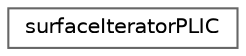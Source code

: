 digraph "Graphical Class Hierarchy"
{
 // LATEX_PDF_SIZE
  bgcolor="transparent";
  edge [fontname=Helvetica,fontsize=10,labelfontname=Helvetica,labelfontsize=10];
  node [fontname=Helvetica,fontsize=10,shape=box,height=0.2,width=0.4];
  rankdir="LR";
  Node0 [id="Node000000",label="surfaceIteratorPLIC",height=0.2,width=0.4,color="grey40", fillcolor="white", style="filled",URL="$classFoam_1_1surfaceIteratorPLIC.html",tooltip="Finds the cutValue that matches the volume fraction."];
}
